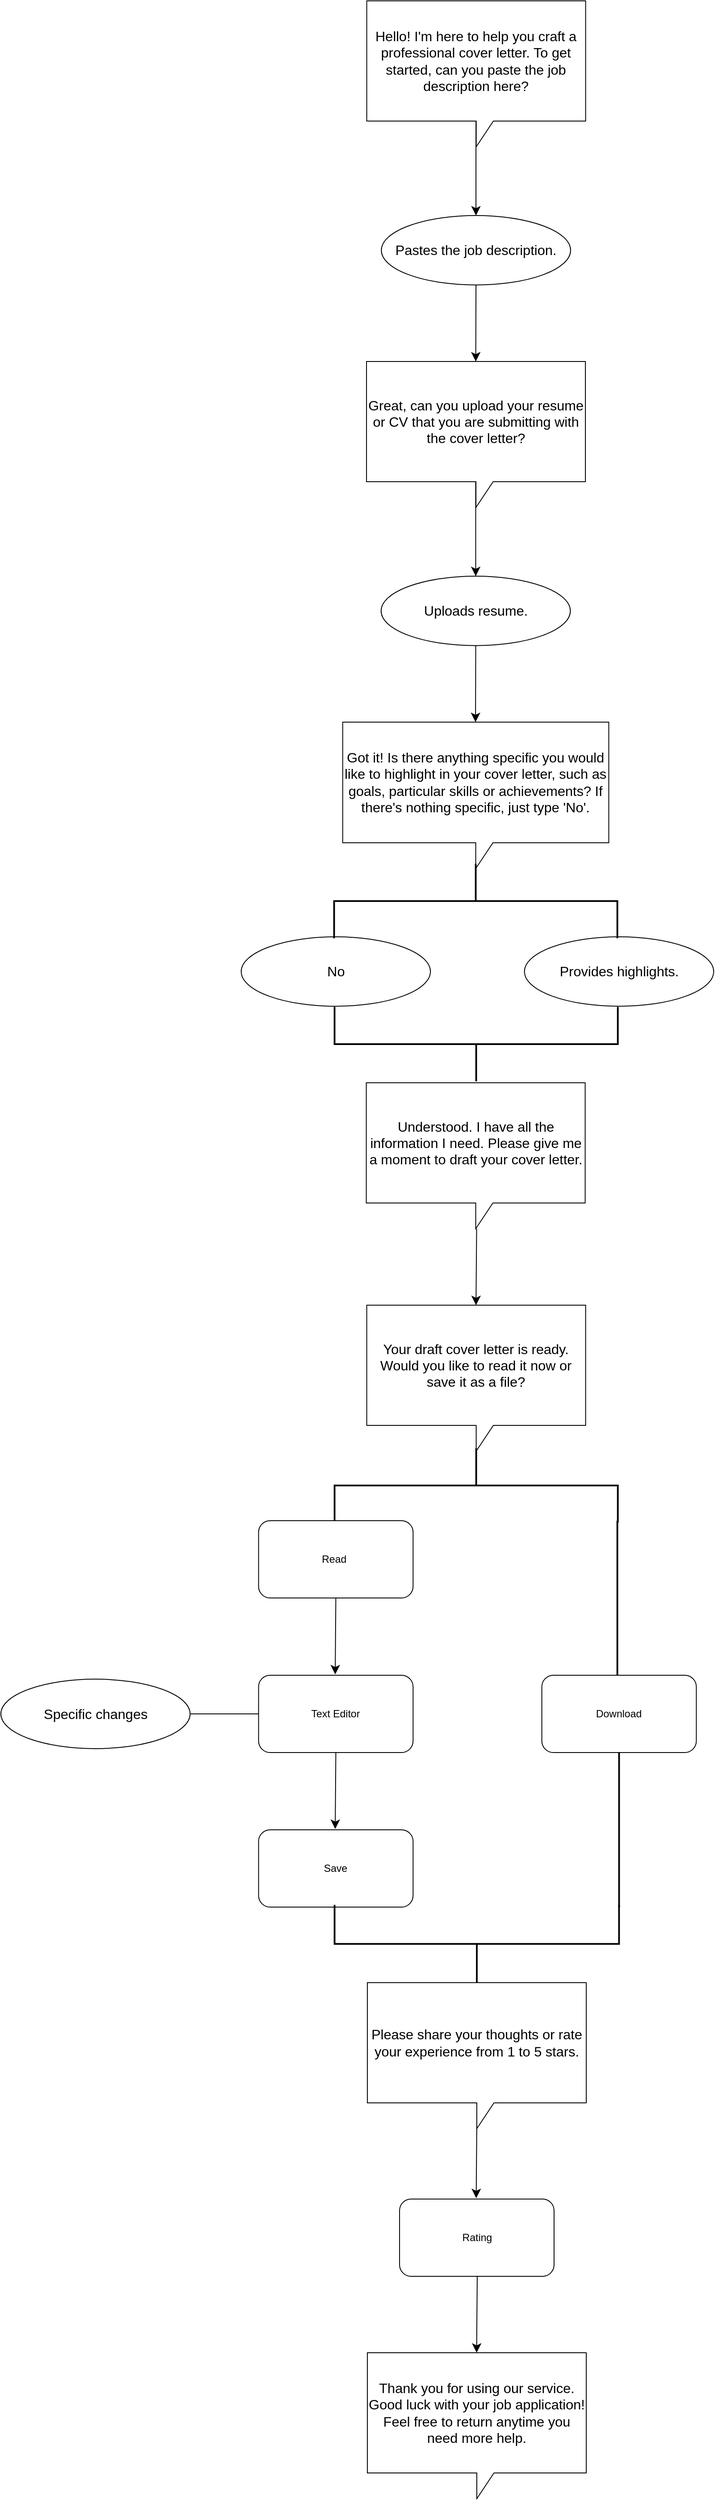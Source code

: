 <mxfile version="24.6.3" type="github" pages="2">
  <diagram id="C5RBs43oDa-KdzZeNtuy" name="Page-1">
    <mxGraphModel dx="1805" dy="2439" grid="1" gridSize="10" guides="1" tooltips="1" connect="1" arrows="1" fold="1" page="1" pageScale="1" pageWidth="827" pageHeight="1169" math="0" shadow="0">
      <root>
        <mxCell id="WIyWlLk6GJQsqaUBKTNV-0" />
        <mxCell id="WIyWlLk6GJQsqaUBKTNV-1" parent="WIyWlLk6GJQsqaUBKTNV-0" />
        <mxCell id="LY-UMs4pmovkEyt8K472-11" value="" style="edgeStyle=none;curved=1;rounded=0;orthogonalLoop=1;jettySize=auto;html=1;fontSize=12;startSize=8;endSize=8;" edge="1" parent="WIyWlLk6GJQsqaUBKTNV-1" source="LY-UMs4pmovkEyt8K472-6" target="LY-UMs4pmovkEyt8K472-10">
          <mxGeometry relative="1" as="geometry">
            <Array as="points">
              <mxPoint x="393" y="480" />
            </Array>
          </mxGeometry>
        </mxCell>
        <mxCell id="LY-UMs4pmovkEyt8K472-6" value="&lt;span style=&quot;font-size: medium; text-align: start;&quot;&gt;Great, can you upload your resume or CV that you are submitting with the cover letter?&lt;/span&gt;" style="shape=callout;whiteSpace=wrap;html=1;perimeter=calloutPerimeter;" vertex="1" parent="WIyWlLk6GJQsqaUBKTNV-1">
          <mxGeometry x="266" y="280" width="255" height="170" as="geometry" />
        </mxCell>
        <mxCell id="LY-UMs4pmovkEyt8K472-13" value="" style="edgeStyle=none;curved=1;rounded=0;orthogonalLoop=1;jettySize=auto;html=1;fontSize=12;startSize=8;endSize=8;" edge="1" parent="WIyWlLk6GJQsqaUBKTNV-1" source="LY-UMs4pmovkEyt8K472-10">
          <mxGeometry relative="1" as="geometry">
            <mxPoint x="393" y="700" as="targetPoint" />
          </mxGeometry>
        </mxCell>
        <mxCell id="LY-UMs4pmovkEyt8K472-10" value="&lt;span style=&quot;text-align: start; font-size: medium;&quot;&gt;Uploads resume.&lt;/span&gt;" style="ellipse;whiteSpace=wrap;html=1;" vertex="1" parent="WIyWlLk6GJQsqaUBKTNV-1">
          <mxGeometry x="283" y="530" width="220.5" height="80.89" as="geometry" />
        </mxCell>
        <mxCell id="LY-UMs4pmovkEyt8K472-15" value="&lt;span style=&quot;text-align: start; font-size: medium;&quot;&gt;Got it! Is there anything specific you would like to highlight in your cover letter, such as goals, particular skills or achievements? If there&#39;s nothing specific, just type &#39;No&#39;.&lt;/span&gt;" style="shape=callout;whiteSpace=wrap;html=1;perimeter=calloutPerimeter;" vertex="1" parent="WIyWlLk6GJQsqaUBKTNV-1">
          <mxGeometry x="238.25" y="700" width="310" height="170.5" as="geometry" />
        </mxCell>
        <mxCell id="LY-UMs4pmovkEyt8K472-25" value="&lt;span style=&quot;text-align: start; font-size: medium;&quot;&gt;No&lt;/span&gt;" style="ellipse;whiteSpace=wrap;html=1;" vertex="1" parent="WIyWlLk6GJQsqaUBKTNV-1">
          <mxGeometry x="120" y="950" width="220.5" height="80.89" as="geometry" />
        </mxCell>
        <mxCell id="LY-UMs4pmovkEyt8K472-26" value="&lt;div style=&quot;text-align: start;&quot;&gt;&lt;font size=&quot;3&quot;&gt;Provides highlights.&lt;/font&gt;&lt;/div&gt;" style="ellipse;whiteSpace=wrap;html=1;" vertex="1" parent="WIyWlLk6GJQsqaUBKTNV-1">
          <mxGeometry x="450" y="950" width="220.5" height="80.89" as="geometry" />
        </mxCell>
        <mxCell id="X4EUn3styAGMlq-PEjfR-3" value="" style="edgeStyle=none;curved=1;rounded=0;orthogonalLoop=1;jettySize=auto;html=1;fontSize=12;startSize=8;endSize=8;" edge="1" parent="WIyWlLk6GJQsqaUBKTNV-1" source="X4EUn3styAGMlq-PEjfR-4" target="X4EUn3styAGMlq-PEjfR-6">
          <mxGeometry relative="1" as="geometry">
            <Array as="points">
              <mxPoint x="393.28" y="60" />
            </Array>
          </mxGeometry>
        </mxCell>
        <mxCell id="X4EUn3styAGMlq-PEjfR-4" value="&lt;span style=&quot;text-align: start;&quot;&gt;&lt;font size=&quot;3&quot;&gt;Hello! I&#39;m here to help you craft a professional cover letter. To get started, can you paste the job description here?&lt;/font&gt;&lt;/span&gt;" style="shape=callout;whiteSpace=wrap;html=1;perimeter=calloutPerimeter;" vertex="1" parent="WIyWlLk6GJQsqaUBKTNV-1">
          <mxGeometry x="266.28" y="-140" width="255" height="170" as="geometry" />
        </mxCell>
        <mxCell id="X4EUn3styAGMlq-PEjfR-5" value="" style="edgeStyle=none;curved=1;rounded=0;orthogonalLoop=1;jettySize=auto;html=1;fontSize=12;startSize=8;endSize=8;" edge="1" parent="WIyWlLk6GJQsqaUBKTNV-1" source="X4EUn3styAGMlq-PEjfR-6">
          <mxGeometry relative="1" as="geometry">
            <mxPoint x="393.28" y="280" as="targetPoint" />
          </mxGeometry>
        </mxCell>
        <mxCell id="X4EUn3styAGMlq-PEjfR-6" value="&lt;span style=&quot;text-align: start; font-size: medium;&quot;&gt;Pastes the job description.&lt;/span&gt;" style="ellipse;whiteSpace=wrap;html=1;" vertex="1" parent="WIyWlLk6GJQsqaUBKTNV-1">
          <mxGeometry x="283.28" y="110" width="220.5" height="80.89" as="geometry" />
        </mxCell>
        <mxCell id="X4EUn3styAGMlq-PEjfR-10" style="edgeStyle=none;curved=1;rounded=0;orthogonalLoop=1;jettySize=auto;html=1;entryX=0.594;entryY=0.014;entryDx=0;entryDy=0;entryPerimeter=0;fontSize=12;startSize=8;endSize=8;" edge="1" parent="WIyWlLk6GJQsqaUBKTNV-1" source="LY-UMs4pmovkEyt8K472-26" target="LY-UMs4pmovkEyt8K472-26">
          <mxGeometry relative="1" as="geometry" />
        </mxCell>
        <mxCell id="X4EUn3styAGMlq-PEjfR-15" value="" style="strokeWidth=2;html=1;shape=mxgraph.flowchart.annotation_2;align=left;labelPosition=right;pointerEvents=1;rotation=90;" vertex="1" parent="WIyWlLk6GJQsqaUBKTNV-1">
          <mxGeometry x="349.87" y="743.38" width="86.75" height="330" as="geometry" />
        </mxCell>
        <mxCell id="X4EUn3styAGMlq-PEjfR-17" value="" style="strokeWidth=2;html=1;shape=mxgraph.flowchart.annotation_2;align=left;labelPosition=right;pointerEvents=1;rotation=-90;" vertex="1" parent="WIyWlLk6GJQsqaUBKTNV-1">
          <mxGeometry x="350.4" y="910" width="86.75" height="330" as="geometry" />
        </mxCell>
        <mxCell id="X4EUn3styAGMlq-PEjfR-18" value="&lt;span style=&quot;text-align: start; font-size: medium;&quot;&gt;Understood. I have all the information I need. Please give me a moment to draft your cover letter.&lt;/span&gt;" style="shape=callout;whiteSpace=wrap;html=1;perimeter=calloutPerimeter;" vertex="1" parent="WIyWlLk6GJQsqaUBKTNV-1">
          <mxGeometry x="265.74" y="1120" width="255" height="170" as="geometry" />
        </mxCell>
        <mxCell id="X4EUn3styAGMlq-PEjfR-19" value="&lt;span style=&quot;text-align: start;&quot;&gt;&lt;font size=&quot;3&quot;&gt;Your draft cover letter is ready. Would you like to read it now or save it as a file?&lt;/font&gt;&lt;/span&gt;" style="shape=callout;whiteSpace=wrap;html=1;perimeter=calloutPerimeter;" vertex="1" parent="WIyWlLk6GJQsqaUBKTNV-1">
          <mxGeometry x="266.28" y="1379" width="255" height="170" as="geometry" />
        </mxCell>
        <mxCell id="X4EUn3styAGMlq-PEjfR-20" value="" style="edgeStyle=none;curved=1;rounded=0;orthogonalLoop=1;jettySize=auto;html=1;fontSize=12;startSize=8;endSize=8;" edge="1" parent="WIyWlLk6GJQsqaUBKTNV-1">
          <mxGeometry relative="1" as="geometry">
            <mxPoint x="393.56" y="1379" as="targetPoint" />
            <mxPoint x="394.28" y="1290" as="sourcePoint" />
          </mxGeometry>
        </mxCell>
        <mxCell id="X4EUn3styAGMlq-PEjfR-32" value="" style="strokeWidth=2;html=1;shape=mxgraph.flowchart.annotation_2;align=left;labelPosition=right;pointerEvents=1;rotation=90;" vertex="1" parent="WIyWlLk6GJQsqaUBKTNV-1">
          <mxGeometry x="350.41" y="1424" width="86.75" height="330" as="geometry" />
        </mxCell>
        <mxCell id="X4EUn3styAGMlq-PEjfR-33" value="Read&amp;nbsp;" style="rounded=1;whiteSpace=wrap;html=1;" vertex="1" parent="WIyWlLk6GJQsqaUBKTNV-1">
          <mxGeometry x="140.25" y="1630" width="180" height="90" as="geometry" />
        </mxCell>
        <mxCell id="X4EUn3styAGMlq-PEjfR-34" value="Download" style="rounded=1;whiteSpace=wrap;html=1;" vertex="1" parent="WIyWlLk6GJQsqaUBKTNV-1">
          <mxGeometry x="470.25" y="1810" width="180" height="90" as="geometry" />
        </mxCell>
        <mxCell id="X4EUn3styAGMlq-PEjfR-35" value="" style="edgeStyle=none;curved=1;rounded=0;orthogonalLoop=1;jettySize=auto;html=1;fontSize=12;startSize=8;endSize=8;" edge="1" parent="WIyWlLk6GJQsqaUBKTNV-1">
          <mxGeometry relative="1" as="geometry">
            <mxPoint x="229.54" y="1809" as="targetPoint" />
            <mxPoint x="230.26" y="1720" as="sourcePoint" />
          </mxGeometry>
        </mxCell>
        <mxCell id="X4EUn3styAGMlq-PEjfR-36" value="Text Editor" style="rounded=1;whiteSpace=wrap;html=1;" vertex="1" parent="WIyWlLk6GJQsqaUBKTNV-1">
          <mxGeometry x="140.25" y="1810" width="180" height="90" as="geometry" />
        </mxCell>
        <mxCell id="X4EUn3styAGMlq-PEjfR-39" value="" style="edgeStyle=none;curved=1;rounded=0;orthogonalLoop=1;jettySize=auto;html=1;fontSize=12;startSize=8;endSize=8;" edge="1" parent="WIyWlLk6GJQsqaUBKTNV-1">
          <mxGeometry relative="1" as="geometry">
            <mxPoint x="229.54" y="1989" as="targetPoint" />
            <mxPoint x="230.26" y="1900" as="sourcePoint" />
          </mxGeometry>
        </mxCell>
        <mxCell id="X4EUn3styAGMlq-PEjfR-40" value="Save" style="rounded=1;whiteSpace=wrap;html=1;" vertex="1" parent="WIyWlLk6GJQsqaUBKTNV-1">
          <mxGeometry x="140.25" y="1990" width="180" height="90" as="geometry" />
        </mxCell>
        <mxCell id="X4EUn3styAGMlq-PEjfR-41" value="&lt;span style=&quot;text-align: start; font-size: medium;&quot;&gt;Specific changes&lt;/span&gt;" style="ellipse;whiteSpace=wrap;html=1;" vertex="1" parent="WIyWlLk6GJQsqaUBKTNV-1">
          <mxGeometry x="-160" y="1814.56" width="220.5" height="80.89" as="geometry" />
        </mxCell>
        <mxCell id="X4EUn3styAGMlq-PEjfR-42" value="" style="endArrow=none;html=1;rounded=0;fontSize=12;startSize=8;endSize=8;curved=1;entryX=0;entryY=0.5;entryDx=0;entryDy=0;" edge="1" parent="WIyWlLk6GJQsqaUBKTNV-1" target="X4EUn3styAGMlq-PEjfR-36">
          <mxGeometry width="50" height="50" relative="1" as="geometry">
            <mxPoint x="60" y="1855" as="sourcePoint" />
            <mxPoint x="70.5" y="1854.29" as="targetPoint" />
          </mxGeometry>
        </mxCell>
        <mxCell id="X4EUn3styAGMlq-PEjfR-51" value="" style="strokeWidth=2;html=1;shape=mxgraph.flowchart.annotation_2;align=left;labelPosition=right;pointerEvents=1;rotation=-90;" vertex="1" parent="WIyWlLk6GJQsqaUBKTNV-1">
          <mxGeometry x="348.99" y="1957.16" width="91.01" height="331.42" as="geometry" />
        </mxCell>
        <mxCell id="X4EUn3styAGMlq-PEjfR-54" value="" style="line;strokeWidth=2;direction=south;html=1;" vertex="1" parent="WIyWlLk6GJQsqaUBKTNV-1">
          <mxGeometry x="555.25" y="1900" width="10" height="180" as="geometry" />
        </mxCell>
        <mxCell id="X4EUn3styAGMlq-PEjfR-56" value="" style="line;strokeWidth=2;direction=south;html=1;" vertex="1" parent="WIyWlLk6GJQsqaUBKTNV-1">
          <mxGeometry x="553.25" y="1630" width="10" height="180" as="geometry" />
        </mxCell>
        <mxCell id="X4EUn3styAGMlq-PEjfR-57" value="&lt;span style=&quot;text-align: start; font-size: medium;&quot;&gt;Please share your thoughts or rate your experience from 1 to 5 stars.&lt;/span&gt;" style="shape=callout;whiteSpace=wrap;html=1;perimeter=calloutPerimeter;" vertex="1" parent="WIyWlLk6GJQsqaUBKTNV-1">
          <mxGeometry x="267.0" y="2168" width="255" height="170" as="geometry" />
        </mxCell>
        <mxCell id="X4EUn3styAGMlq-PEjfR-58" value="" style="edgeStyle=none;curved=1;rounded=0;orthogonalLoop=1;jettySize=auto;html=1;fontSize=12;startSize=8;endSize=8;" edge="1" parent="WIyWlLk6GJQsqaUBKTNV-1">
          <mxGeometry relative="1" as="geometry">
            <mxPoint x="393.79" y="2419" as="targetPoint" />
            <mxPoint x="394.51" y="2330" as="sourcePoint" />
          </mxGeometry>
        </mxCell>
        <mxCell id="X4EUn3styAGMlq-PEjfR-59" value="Rating" style="rounded=1;whiteSpace=wrap;html=1;" vertex="1" parent="WIyWlLk6GJQsqaUBKTNV-1">
          <mxGeometry x="304.5" y="2420" width="180" height="90" as="geometry" />
        </mxCell>
        <mxCell id="X4EUn3styAGMlq-PEjfR-60" value="&lt;span style=&quot;text-align: start; font-size: medium;&quot;&gt;Thank you for using our service. Good luck with your job application! Feel free to return anytime you need more help.&lt;/span&gt;" style="shape=callout;whiteSpace=wrap;html=1;perimeter=calloutPerimeter;" vertex="1" parent="WIyWlLk6GJQsqaUBKTNV-1">
          <mxGeometry x="267" y="2599" width="255" height="170" as="geometry" />
        </mxCell>
        <mxCell id="X4EUn3styAGMlq-PEjfR-61" value="" style="edgeStyle=none;curved=1;rounded=0;orthogonalLoop=1;jettySize=auto;html=1;fontSize=12;startSize=8;endSize=8;" edge="1" parent="WIyWlLk6GJQsqaUBKTNV-1">
          <mxGeometry relative="1" as="geometry">
            <mxPoint x="394.28" y="2599" as="targetPoint" />
            <mxPoint x="395" y="2510" as="sourcePoint" />
          </mxGeometry>
        </mxCell>
      </root>
    </mxGraphModel>
  </diagram>
  <diagram id="G1SAMiLksS44onQkmqK_" name="Page-2">
    <mxGraphModel grid="0" page="0" gridSize="10" guides="1" tooltips="1" connect="1" arrows="1" fold="1" pageScale="1" pageWidth="850" pageHeight="1100" math="0" shadow="0">
      <root>
        <mxCell id="0" />
        <mxCell id="1" parent="0" />
      </root>
    </mxGraphModel>
  </diagram>
</mxfile>
